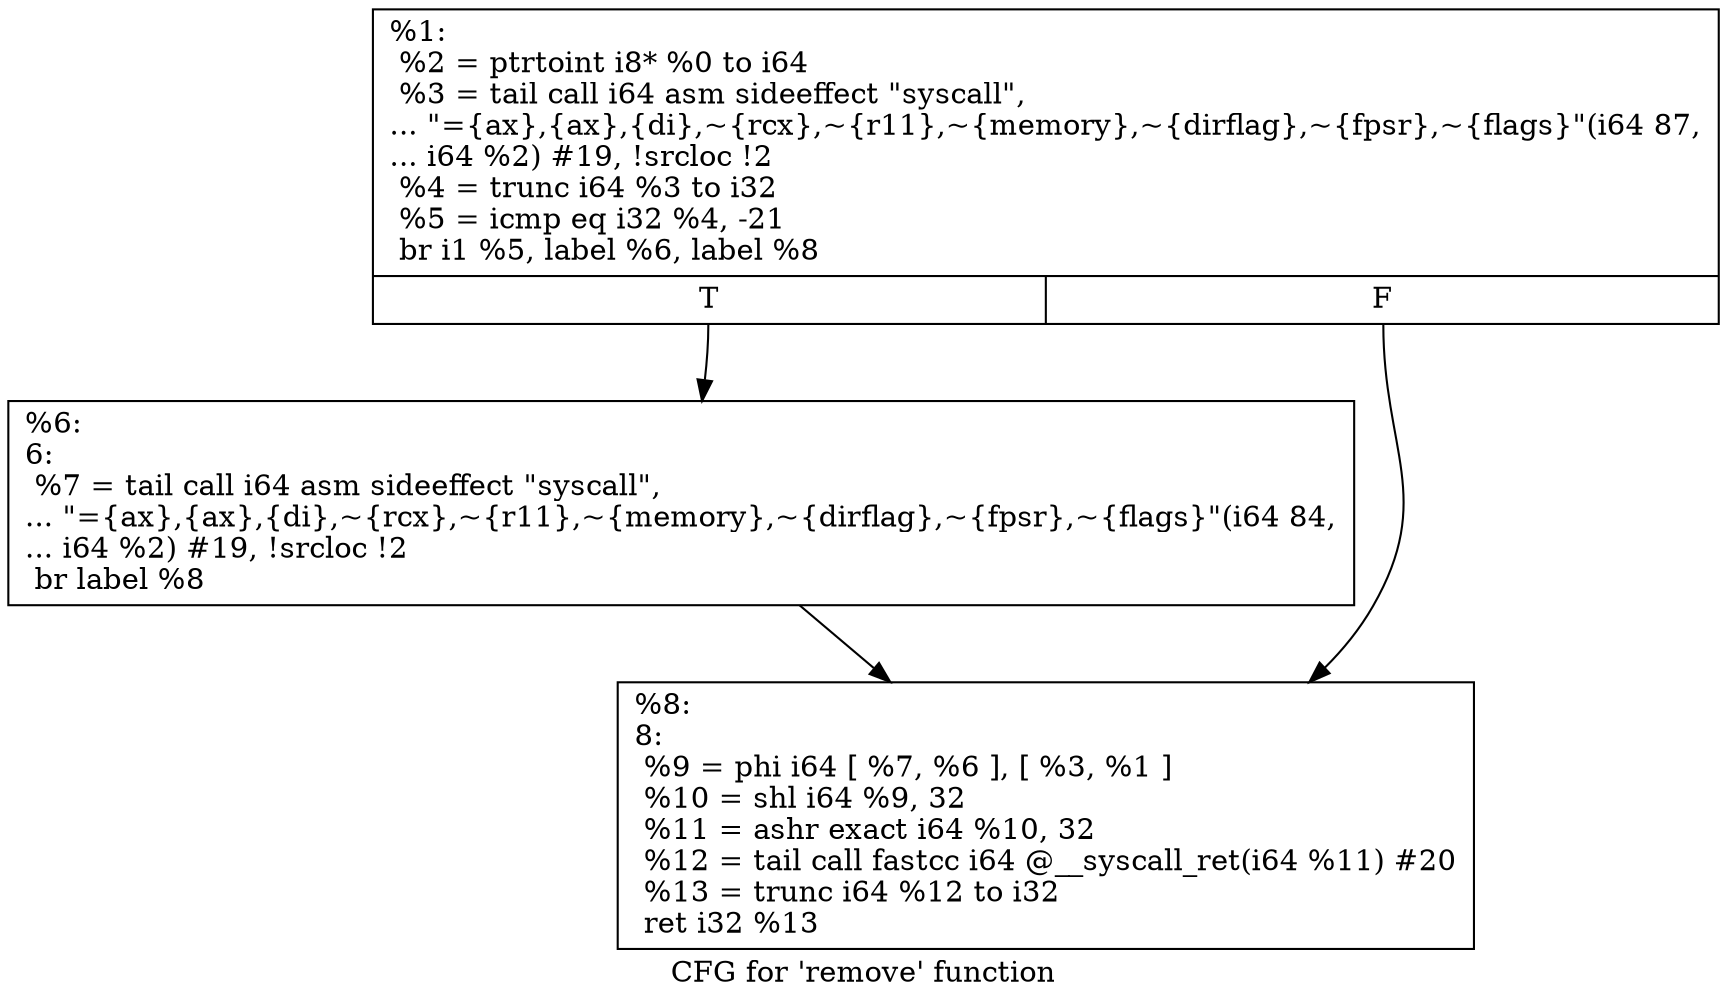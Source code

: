 digraph "CFG for 'remove' function" {
	label="CFG for 'remove' function";

	Node0x1f28270 [shape=record,label="{%1:\l  %2 = ptrtoint i8* %0 to i64\l  %3 = tail call i64 asm sideeffect \"syscall\",\l... \"=\{ax\},\{ax\},\{di\},~\{rcx\},~\{r11\},~\{memory\},~\{dirflag\},~\{fpsr\},~\{flags\}\"(i64 87,\l... i64 %2) #19, !srcloc !2\l  %4 = trunc i64 %3 to i32\l  %5 = icmp eq i32 %4, -21\l  br i1 %5, label %6, label %8\l|{<s0>T|<s1>F}}"];
	Node0x1f28270:s0 -> Node0x1f2a8d0;
	Node0x1f28270:s1 -> Node0x1f2a950;
	Node0x1f2a8d0 [shape=record,label="{%6:\l6:                                                \l  %7 = tail call i64 asm sideeffect \"syscall\",\l... \"=\{ax\},\{ax\},\{di\},~\{rcx\},~\{r11\},~\{memory\},~\{dirflag\},~\{fpsr\},~\{flags\}\"(i64 84,\l... i64 %2) #19, !srcloc !2\l  br label %8\l}"];
	Node0x1f2a8d0 -> Node0x1f2a950;
	Node0x1f2a950 [shape=record,label="{%8:\l8:                                                \l  %9 = phi i64 [ %7, %6 ], [ %3, %1 ]\l  %10 = shl i64 %9, 32\l  %11 = ashr exact i64 %10, 32\l  %12 = tail call fastcc i64 @__syscall_ret(i64 %11) #20\l  %13 = trunc i64 %12 to i32\l  ret i32 %13\l}"];
}
